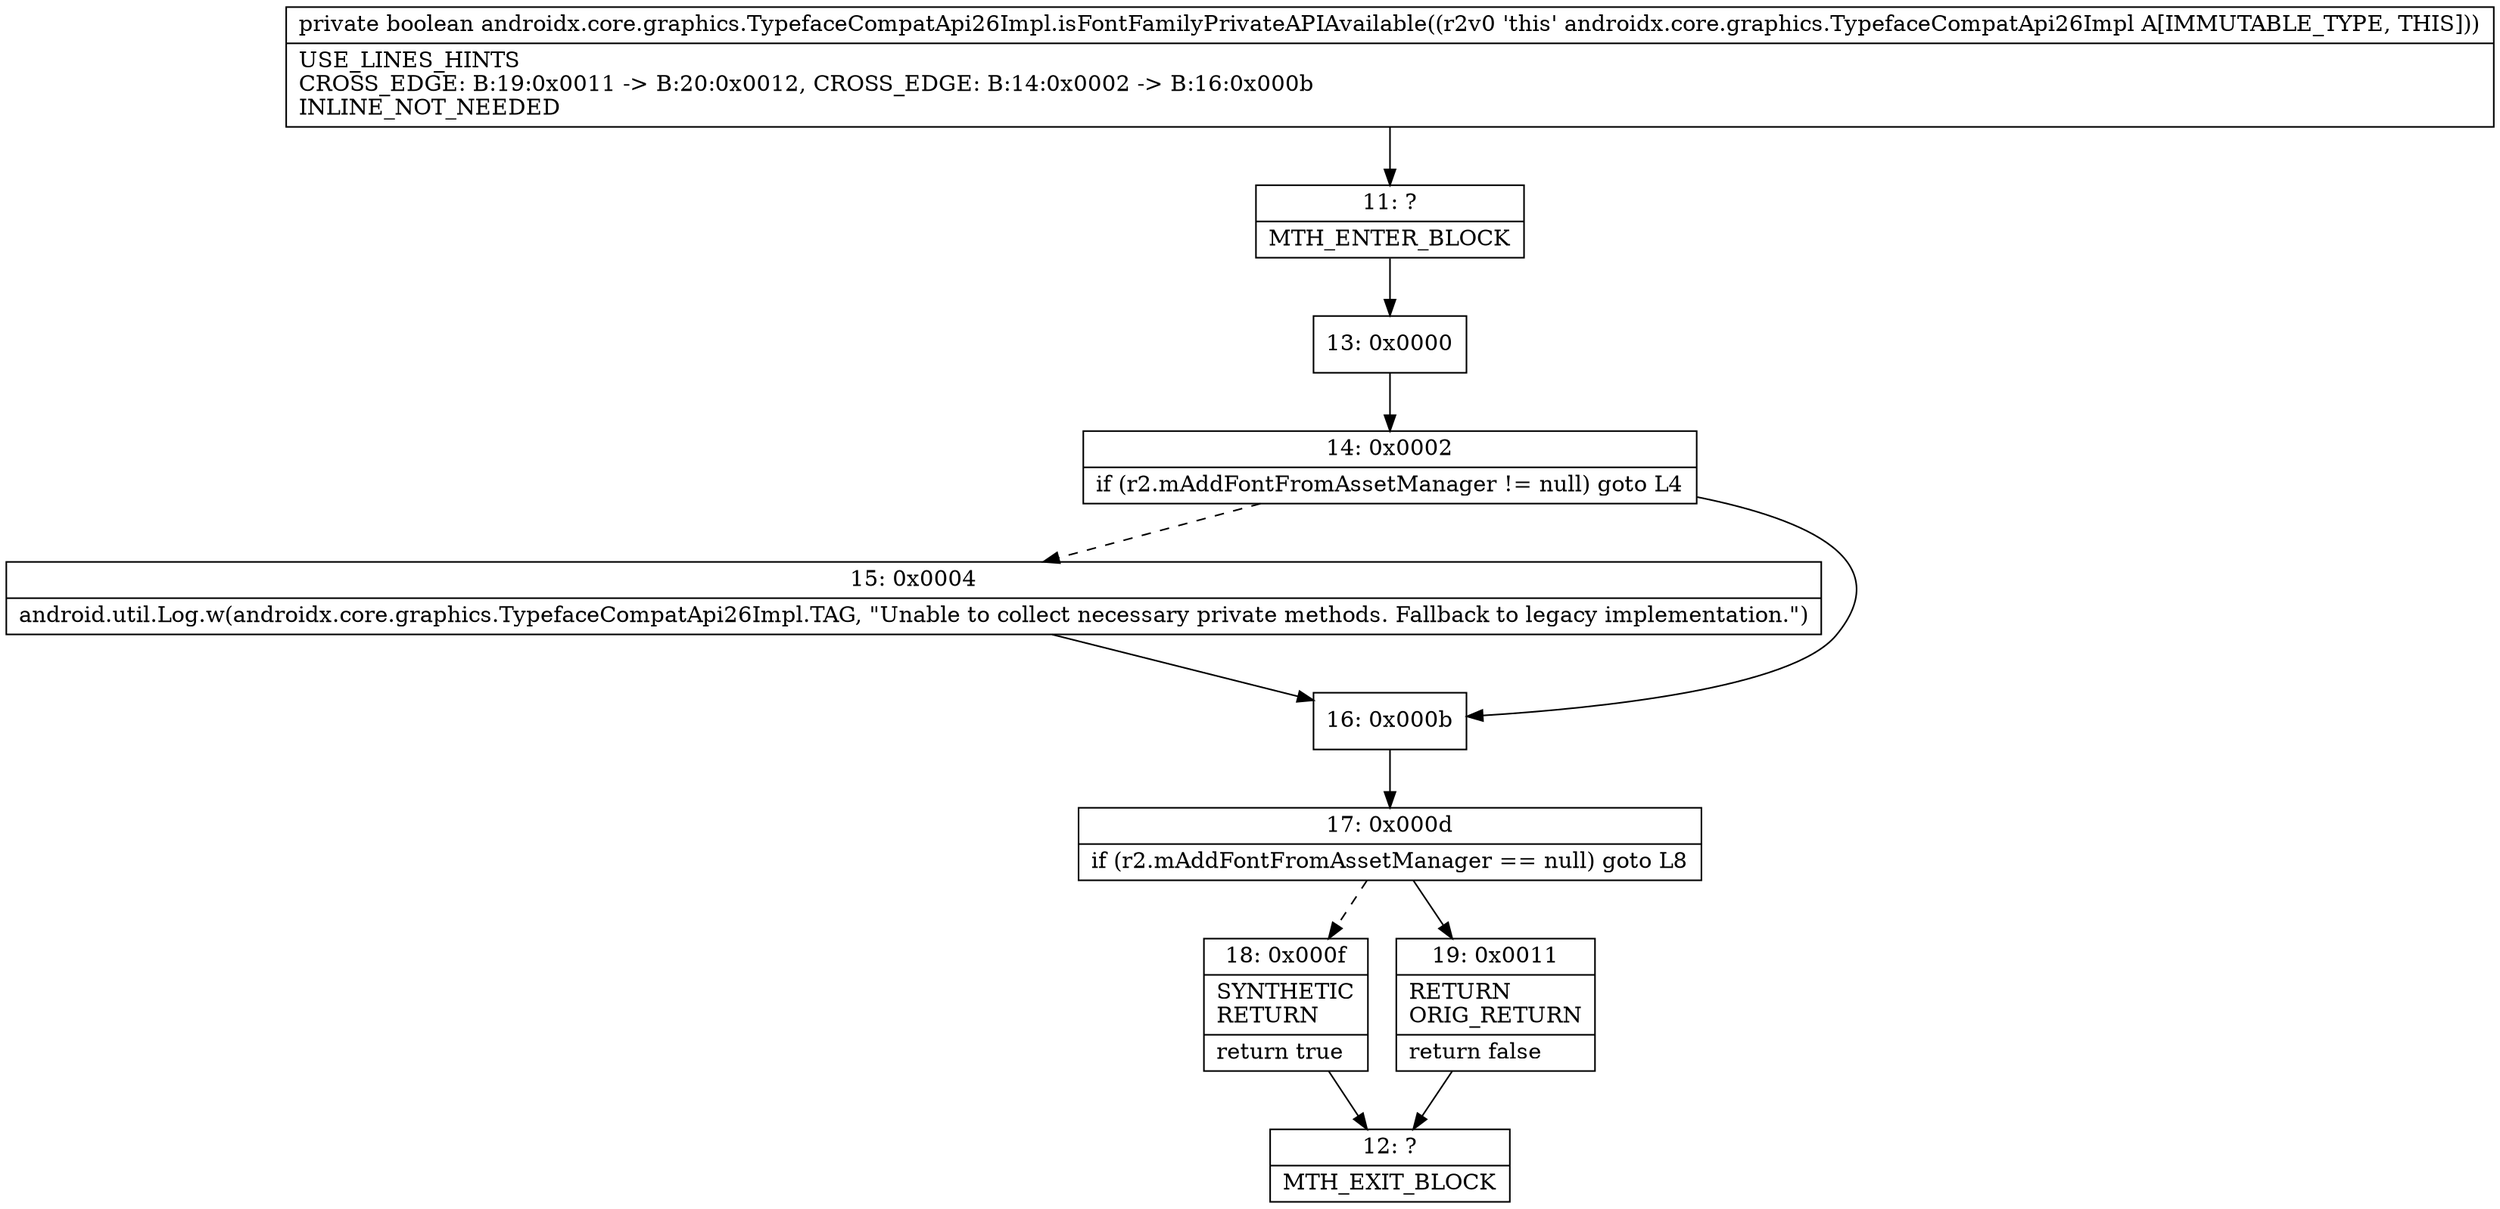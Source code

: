 digraph "CFG forandroidx.core.graphics.TypefaceCompatApi26Impl.isFontFamilyPrivateAPIAvailable()Z" {
Node_11 [shape=record,label="{11\:\ ?|MTH_ENTER_BLOCK\l}"];
Node_13 [shape=record,label="{13\:\ 0x0000}"];
Node_14 [shape=record,label="{14\:\ 0x0002|if (r2.mAddFontFromAssetManager != null) goto L4\l}"];
Node_15 [shape=record,label="{15\:\ 0x0004|android.util.Log.w(androidx.core.graphics.TypefaceCompatApi26Impl.TAG, \"Unable to collect necessary private methods. Fallback to legacy implementation.\")\l}"];
Node_16 [shape=record,label="{16\:\ 0x000b}"];
Node_17 [shape=record,label="{17\:\ 0x000d|if (r2.mAddFontFromAssetManager == null) goto L8\l}"];
Node_18 [shape=record,label="{18\:\ 0x000f|SYNTHETIC\lRETURN\l|return true\l}"];
Node_12 [shape=record,label="{12\:\ ?|MTH_EXIT_BLOCK\l}"];
Node_19 [shape=record,label="{19\:\ 0x0011|RETURN\lORIG_RETURN\l|return false\l}"];
MethodNode[shape=record,label="{private boolean androidx.core.graphics.TypefaceCompatApi26Impl.isFontFamilyPrivateAPIAvailable((r2v0 'this' androidx.core.graphics.TypefaceCompatApi26Impl A[IMMUTABLE_TYPE, THIS]))  | USE_LINES_HINTS\lCROSS_EDGE: B:19:0x0011 \-\> B:20:0x0012, CROSS_EDGE: B:14:0x0002 \-\> B:16:0x000b\lINLINE_NOT_NEEDED\l}"];
MethodNode -> Node_11;Node_11 -> Node_13;
Node_13 -> Node_14;
Node_14 -> Node_15[style=dashed];
Node_14 -> Node_16;
Node_15 -> Node_16;
Node_16 -> Node_17;
Node_17 -> Node_18[style=dashed];
Node_17 -> Node_19;
Node_18 -> Node_12;
Node_19 -> Node_12;
}

